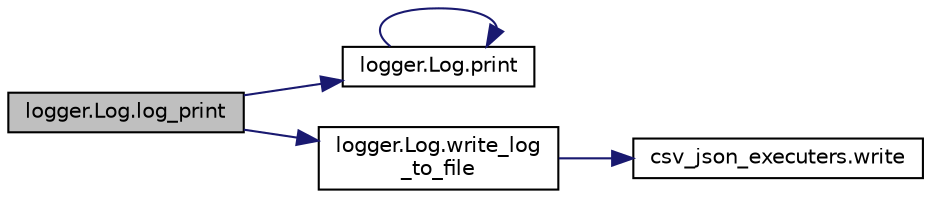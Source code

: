 digraph "logger.Log.log_print"
{
 // LATEX_PDF_SIZE
  edge [fontname="Helvetica",fontsize="10",labelfontname="Helvetica",labelfontsize="10"];
  node [fontname="Helvetica",fontsize="10",shape=record];
  rankdir="LR";
  Node1 [label="logger.Log.log_print",height=0.2,width=0.4,color="black", fillcolor="grey75", style="filled", fontcolor="black",tooltip=" "];
  Node1 -> Node2 [color="midnightblue",fontsize="10",style="solid",fontname="Helvetica"];
  Node2 [label="logger.Log.print",height=0.2,width=0.4,color="black", fillcolor="white", style="filled",URL="$da/d15/classlogger_1_1_log_a43470a9c438b9976f88009b0ffa36abd.html#a43470a9c438b9976f88009b0ffa36abd",tooltip=" "];
  Node2 -> Node2 [color="midnightblue",fontsize="10",style="solid",fontname="Helvetica"];
  Node1 -> Node3 [color="midnightblue",fontsize="10",style="solid",fontname="Helvetica"];
  Node3 [label="logger.Log.write_log\l_to_file",height=0.2,width=0.4,color="black", fillcolor="white", style="filled",URL="$da/d15/classlogger_1_1_log_a0f80cc358284da1dff1ee620eea5f260.html#a0f80cc358284da1dff1ee620eea5f260",tooltip=" "];
  Node3 -> Node4 [color="midnightblue",fontsize="10",style="solid",fontname="Helvetica"];
  Node4 [label="csv_json_executers.write",height=0.2,width=0.4,color="black", fillcolor="white", style="filled",URL="$de/dfe/namespacecsv__json__executers_a112c84a716b887426f0fcfa2d6ae0722.html#a112c84a716b887426f0fcfa2d6ae0722",tooltip=" "];
}

